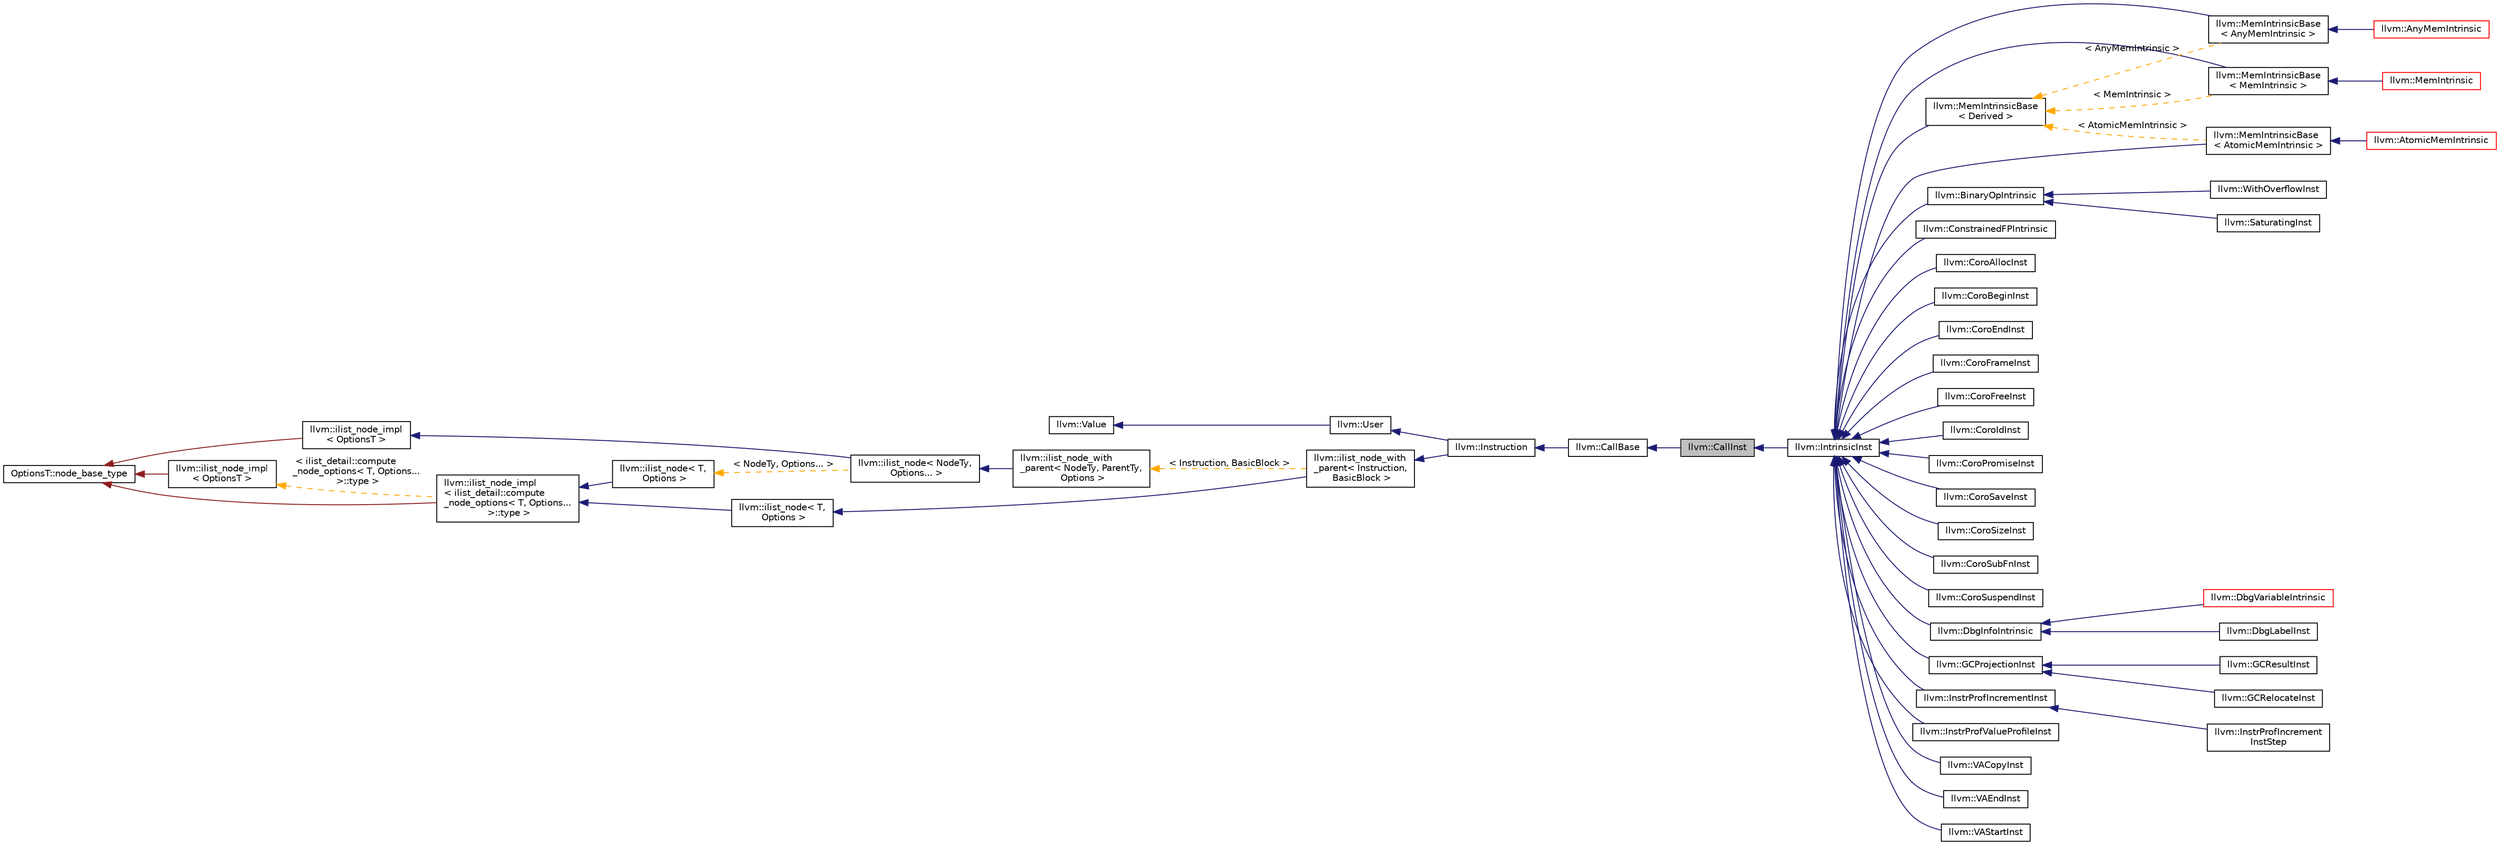 digraph "llvm::CallInst"
{
 // LATEX_PDF_SIZE
  bgcolor="transparent";
  edge [fontname="Helvetica",fontsize="10",labelfontname="Helvetica",labelfontsize="10"];
  node [fontname="Helvetica",fontsize="10",shape="box"];
  rankdir="LR";
  Node1 [label="llvm::CallInst",height=0.2,width=0.4,color="black", fillcolor="grey75", style="filled", fontcolor="black",tooltip="This class represents a function call, abstracting a target machine's calling convention."];
  Node2 -> Node1 [dir="back",color="midnightblue",fontsize="10",style="solid",fontname="Helvetica"];
  Node2 [label="llvm::CallBase",height=0.2,width=0.4,color="black",URL="$classllvm_1_1CallBase.html",tooltip="Base class for all callable instructions (InvokeInst and CallInst) Holds everything related to callin..."];
  Node3 -> Node2 [dir="back",color="midnightblue",fontsize="10",style="solid",fontname="Helvetica"];
  Node3 [label="llvm::Instruction",height=0.2,width=0.4,color="black",URL="$classllvm_1_1Instruction.html",tooltip=" "];
  Node4 -> Node3 [dir="back",color="midnightblue",fontsize="10",style="solid",fontname="Helvetica"];
  Node4 [label="llvm::User",height=0.2,width=0.4,color="black",URL="$classllvm_1_1User.html",tooltip=" "];
  Node5 -> Node4 [dir="back",color="midnightblue",fontsize="10",style="solid",fontname="Helvetica"];
  Node5 [label="llvm::Value",height=0.2,width=0.4,color="black",URL="$classllvm_1_1Value.html",tooltip="LLVM Value Representation."];
  Node6 -> Node3 [dir="back",color="midnightblue",fontsize="10",style="solid",fontname="Helvetica"];
  Node6 [label="llvm::ilist_node_with\l_parent\< Instruction,\l BasicBlock \>",height=0.2,width=0.4,color="black",URL="$classllvm_1_1ilist__node__with__parent.html",tooltip=" "];
  Node7 -> Node6 [dir="back",color="midnightblue",fontsize="10",style="solid",fontname="Helvetica"];
  Node7 [label="llvm::ilist_node\< T,\l Options \>",height=0.2,width=0.4,color="black",URL="$classllvm_1_1ilist__node.html",tooltip=" "];
  Node8 -> Node7 [dir="back",color="midnightblue",fontsize="10",style="solid",fontname="Helvetica"];
  Node8 [label="llvm::ilist_node_impl\l\< ilist_detail::compute\l_node_options\< T, Options...\l \>::type \>",height=0.2,width=0.4,color="black",URL="$classllvm_1_1ilist__node__impl.html",tooltip=" "];
  Node9 -> Node8 [dir="back",color="firebrick4",fontsize="10",style="solid",fontname="Helvetica"];
  Node9 [label="OptionsT::node_base_type",height=0.2,width=0.4,color="black",tooltip=" "];
  Node10 -> Node8 [dir="back",color="orange",fontsize="10",style="dashed",label=" \< ilist_detail::compute\l_node_options\< T, Options...\l \>::type \>" ,fontname="Helvetica"];
  Node10 [label="llvm::ilist_node_impl\l\< OptionsT \>",height=0.2,width=0.4,color="black",URL="$classllvm_1_1ilist__node__impl.html",tooltip="Implementation for an ilist node."];
  Node9 -> Node10 [dir="back",color="firebrick4",fontsize="10",style="solid",fontname="Helvetica"];
  Node11 -> Node6 [dir="back",color="orange",fontsize="10",style="dashed",label=" \< Instruction, BasicBlock \>" ,fontname="Helvetica"];
  Node11 [label="llvm::ilist_node_with\l_parent\< NodeTy, ParentTy,\l Options \>",height=0.2,width=0.4,color="black",URL="$classllvm_1_1ilist__node__with__parent.html",tooltip="An ilist node that can access its parent list."];
  Node12 -> Node11 [dir="back",color="midnightblue",fontsize="10",style="solid",fontname="Helvetica"];
  Node12 [label="llvm::ilist_node\< NodeTy,\l Options... \>",height=0.2,width=0.4,color="black",URL="$classllvm_1_1ilist__node.html",tooltip=" "];
  Node13 -> Node12 [dir="back",color="midnightblue",fontsize="10",style="solid",fontname="Helvetica"];
  Node13 [label="llvm::ilist_node_impl\l\< OptionsT \>",height=0.2,width=0.4,color="black",URL="$classllvm_1_1ilist__node__impl.html",tooltip="Implementation for an ilist node."];
  Node9 -> Node13 [dir="back",color="firebrick4",fontsize="10",style="solid",fontname="Helvetica"];
  Node14 -> Node12 [dir="back",color="orange",fontsize="10",style="dashed",label=" \< NodeTy, Options... \>" ,fontname="Helvetica"];
  Node14 [label="llvm::ilist_node\< T,\l Options \>",height=0.2,width=0.4,color="black",URL="$classllvm_1_1ilist__node.html",tooltip=" "];
  Node8 -> Node14 [dir="back",color="midnightblue",fontsize="10",style="solid",fontname="Helvetica"];
  Node1 -> Node15 [dir="back",color="midnightblue",fontsize="10",style="solid",fontname="Helvetica"];
  Node15 [label="llvm::IntrinsicInst",height=0.2,width=0.4,color="black",URL="$classllvm_1_1IntrinsicInst.html",tooltip="A wrapper class for inspecting calls to intrinsic functions."];
  Node15 -> Node16 [dir="back",color="midnightblue",fontsize="10",style="solid",fontname="Helvetica"];
  Node16 [label="llvm::MemIntrinsicBase\l\< AnyMemIntrinsic \>",height=0.2,width=0.4,color="black",URL="$classllvm_1_1MemIntrinsicBase.html",tooltip=" "];
  Node16 -> Node17 [dir="back",color="midnightblue",fontsize="10",style="solid",fontname="Helvetica"];
  Node17 [label="llvm::AnyMemIntrinsic",height=0.2,width=0.4,color="red",URL="$classllvm_1_1AnyMemIntrinsic.html",tooltip=" "];
  Node15 -> Node24 [dir="back",color="midnightblue",fontsize="10",style="solid",fontname="Helvetica"];
  Node24 [label="llvm::MemIntrinsicBase\l\< AtomicMemIntrinsic \>",height=0.2,width=0.4,color="black",URL="$classllvm_1_1MemIntrinsicBase.html",tooltip=" "];
  Node24 -> Node25 [dir="back",color="midnightblue",fontsize="10",style="solid",fontname="Helvetica"];
  Node25 [label="llvm::AtomicMemIntrinsic",height=0.2,width=0.4,color="red",URL="$classllvm_1_1AtomicMemIntrinsic.html",tooltip=" "];
  Node15 -> Node32 [dir="back",color="midnightblue",fontsize="10",style="solid",fontname="Helvetica"];
  Node32 [label="llvm::MemIntrinsicBase\l\< MemIntrinsic \>",height=0.2,width=0.4,color="black",URL="$classllvm_1_1MemIntrinsicBase.html",tooltip=" "];
  Node32 -> Node33 [dir="back",color="midnightblue",fontsize="10",style="solid",fontname="Helvetica"];
  Node33 [label="llvm::MemIntrinsic",height=0.2,width=0.4,color="red",URL="$classllvm_1_1MemIntrinsic.html",tooltip="This is the common base class for memset/memcpy/memmove."];
  Node15 -> Node40 [dir="back",color="midnightblue",fontsize="10",style="solid",fontname="Helvetica"];
  Node40 [label="llvm::BinaryOpIntrinsic",height=0.2,width=0.4,color="black",URL="$classllvm_1_1BinaryOpIntrinsic.html",tooltip="This class represents an intrinsic that is based on a binary operation."];
  Node40 -> Node41 [dir="back",color="midnightblue",fontsize="10",style="solid",fontname="Helvetica"];
  Node41 [label="llvm::SaturatingInst",height=0.2,width=0.4,color="black",URL="$classllvm_1_1SaturatingInst.html",tooltip="Represents a saturating add/sub intrinsic."];
  Node40 -> Node42 [dir="back",color="midnightblue",fontsize="10",style="solid",fontname="Helvetica"];
  Node42 [label="llvm::WithOverflowInst",height=0.2,width=0.4,color="black",URL="$classllvm_1_1WithOverflowInst.html",tooltip="Represents an op.with.overflow intrinsic."];
  Node15 -> Node43 [dir="back",color="midnightblue",fontsize="10",style="solid",fontname="Helvetica"];
  Node43 [label="llvm::ConstrainedFPIntrinsic",height=0.2,width=0.4,color="black",URL="$classllvm_1_1ConstrainedFPIntrinsic.html",tooltip="This is the common base class for constrained floating point intrinsics."];
  Node15 -> Node44 [dir="back",color="midnightblue",fontsize="10",style="solid",fontname="Helvetica"];
  Node44 [label="llvm::CoroAllocInst",height=0.2,width=0.4,color="black",URL="$classllvm_1_1CoroAllocInst.html",tooltip="This represents the llvm.coro.alloc instruction."];
  Node15 -> Node45 [dir="back",color="midnightblue",fontsize="10",style="solid",fontname="Helvetica"];
  Node45 [label="llvm::CoroBeginInst",height=0.2,width=0.4,color="black",URL="$classllvm_1_1CoroBeginInst.html",tooltip="This class represents the llvm.coro.begin instruction."];
  Node15 -> Node46 [dir="back",color="midnightblue",fontsize="10",style="solid",fontname="Helvetica"];
  Node46 [label="llvm::CoroEndInst",height=0.2,width=0.4,color="black",URL="$classllvm_1_1CoroEndInst.html",tooltip="This represents the llvm.coro.end instruction."];
  Node15 -> Node47 [dir="back",color="midnightblue",fontsize="10",style="solid",fontname="Helvetica"];
  Node47 [label="llvm::CoroFrameInst",height=0.2,width=0.4,color="black",URL="$classllvm_1_1CoroFrameInst.html",tooltip="This represents the llvm.coro.frame instruction."];
  Node15 -> Node48 [dir="back",color="midnightblue",fontsize="10",style="solid",fontname="Helvetica"];
  Node48 [label="llvm::CoroFreeInst",height=0.2,width=0.4,color="black",URL="$classllvm_1_1CoroFreeInst.html",tooltip="This represents the llvm.coro.free instruction."];
  Node15 -> Node49 [dir="back",color="midnightblue",fontsize="10",style="solid",fontname="Helvetica"];
  Node49 [label="llvm::CoroIdInst",height=0.2,width=0.4,color="black",URL="$classllvm_1_1CoroIdInst.html",tooltip="This represents the llvm.coro.alloc instruction."];
  Node15 -> Node50 [dir="back",color="midnightblue",fontsize="10",style="solid",fontname="Helvetica"];
  Node50 [label="llvm::CoroPromiseInst",height=0.2,width=0.4,color="black",URL="$classllvm_1_1CoroPromiseInst.html",tooltip="This represents the llvm.coro.promise instruction."];
  Node15 -> Node51 [dir="back",color="midnightblue",fontsize="10",style="solid",fontname="Helvetica"];
  Node51 [label="llvm::CoroSaveInst",height=0.2,width=0.4,color="black",URL="$classllvm_1_1CoroSaveInst.html",tooltip="This represents the llvm.coro.save instruction."];
  Node15 -> Node52 [dir="back",color="midnightblue",fontsize="10",style="solid",fontname="Helvetica"];
  Node52 [label="llvm::CoroSizeInst",height=0.2,width=0.4,color="black",URL="$classllvm_1_1CoroSizeInst.html",tooltip="This represents the llvm.coro.size instruction."];
  Node15 -> Node53 [dir="back",color="midnightblue",fontsize="10",style="solid",fontname="Helvetica"];
  Node53 [label="llvm::CoroSubFnInst",height=0.2,width=0.4,color="black",URL="$classllvm_1_1CoroSubFnInst.html",tooltip="This class represents the llvm.coro.subfn.addr instruction."];
  Node15 -> Node54 [dir="back",color="midnightblue",fontsize="10",style="solid",fontname="Helvetica"];
  Node54 [label="llvm::CoroSuspendInst",height=0.2,width=0.4,color="black",URL="$classllvm_1_1CoroSuspendInst.html",tooltip="This represents the llvm.coro.suspend instruction."];
  Node15 -> Node55 [dir="back",color="midnightblue",fontsize="10",style="solid",fontname="Helvetica"];
  Node55 [label="llvm::DbgInfoIntrinsic",height=0.2,width=0.4,color="black",URL="$classllvm_1_1DbgInfoIntrinsic.html",tooltip="This is the common base class for debug info intrinsics."];
  Node55 -> Node56 [dir="back",color="midnightblue",fontsize="10",style="solid",fontname="Helvetica"];
  Node56 [label="llvm::DbgLabelInst",height=0.2,width=0.4,color="black",URL="$classllvm_1_1DbgLabelInst.html",tooltip="This represents the llvm.dbg.label instruction."];
  Node55 -> Node57 [dir="back",color="midnightblue",fontsize="10",style="solid",fontname="Helvetica"];
  Node57 [label="llvm::DbgVariableIntrinsic",height=0.2,width=0.4,color="red",URL="$classllvm_1_1DbgVariableIntrinsic.html",tooltip="This is the common base class for debug info intrinsics for variables."];
  Node15 -> Node61 [dir="back",color="midnightblue",fontsize="10",style="solid",fontname="Helvetica"];
  Node61 [label="llvm::GCProjectionInst",height=0.2,width=0.4,color="black",URL="$classllvm_1_1GCProjectionInst.html",tooltip="Common base class for representing values projected from a statepoint."];
  Node61 -> Node62 [dir="back",color="midnightblue",fontsize="10",style="solid",fontname="Helvetica"];
  Node62 [label="llvm::GCRelocateInst",height=0.2,width=0.4,color="black",URL="$classllvm_1_1GCRelocateInst.html",tooltip="Represents calls to the gc.relocate intrinsic."];
  Node61 -> Node63 [dir="back",color="midnightblue",fontsize="10",style="solid",fontname="Helvetica"];
  Node63 [label="llvm::GCResultInst",height=0.2,width=0.4,color="black",URL="$classllvm_1_1GCResultInst.html",tooltip="Represents calls to the gc.result intrinsic."];
  Node15 -> Node64 [dir="back",color="midnightblue",fontsize="10",style="solid",fontname="Helvetica"];
  Node64 [label="llvm::InstrProfIncrementInst",height=0.2,width=0.4,color="black",URL="$classllvm_1_1InstrProfIncrementInst.html",tooltip="This represents the llvm.instrprof_increment intrinsic."];
  Node64 -> Node65 [dir="back",color="midnightblue",fontsize="10",style="solid",fontname="Helvetica"];
  Node65 [label="llvm::InstrProfIncrement\lInstStep",height=0.2,width=0.4,color="black",URL="$classllvm_1_1InstrProfIncrementInstStep.html",tooltip=" "];
  Node15 -> Node66 [dir="back",color="midnightblue",fontsize="10",style="solid",fontname="Helvetica"];
  Node66 [label="llvm::InstrProfValueProfileInst",height=0.2,width=0.4,color="black",URL="$classllvm_1_1InstrProfValueProfileInst.html",tooltip="This represents the llvm.instrprof_value_profile intrinsic."];
  Node15 -> Node67 [dir="back",color="midnightblue",fontsize="10",style="solid",fontname="Helvetica"];
  Node67 [label="llvm::MemIntrinsicBase\l\< Derived \>",height=0.2,width=0.4,color="black",URL="$classllvm_1_1MemIntrinsicBase.html",tooltip="Common base class for all memory intrinsics."];
  Node67 -> Node16 [dir="back",color="orange",fontsize="10",style="dashed",label=" \< AnyMemIntrinsic \>" ,fontname="Helvetica"];
  Node67 -> Node24 [dir="back",color="orange",fontsize="10",style="dashed",label=" \< AtomicMemIntrinsic \>" ,fontname="Helvetica"];
  Node67 -> Node32 [dir="back",color="orange",fontsize="10",style="dashed",label=" \< MemIntrinsic \>" ,fontname="Helvetica"];
  Node15 -> Node68 [dir="back",color="midnightblue",fontsize="10",style="solid",fontname="Helvetica"];
  Node68 [label="llvm::VACopyInst",height=0.2,width=0.4,color="black",URL="$classllvm_1_1VACopyInst.html",tooltip="This represents the llvm.va_copy intrinsic."];
  Node15 -> Node69 [dir="back",color="midnightblue",fontsize="10",style="solid",fontname="Helvetica"];
  Node69 [label="llvm::VAEndInst",height=0.2,width=0.4,color="black",URL="$classllvm_1_1VAEndInst.html",tooltip="This represents the llvm.va_end intrinsic."];
  Node15 -> Node70 [dir="back",color="midnightblue",fontsize="10",style="solid",fontname="Helvetica"];
  Node70 [label="llvm::VAStartInst",height=0.2,width=0.4,color="black",URL="$classllvm_1_1VAStartInst.html",tooltip="This represents the llvm.va_start intrinsic."];
}
